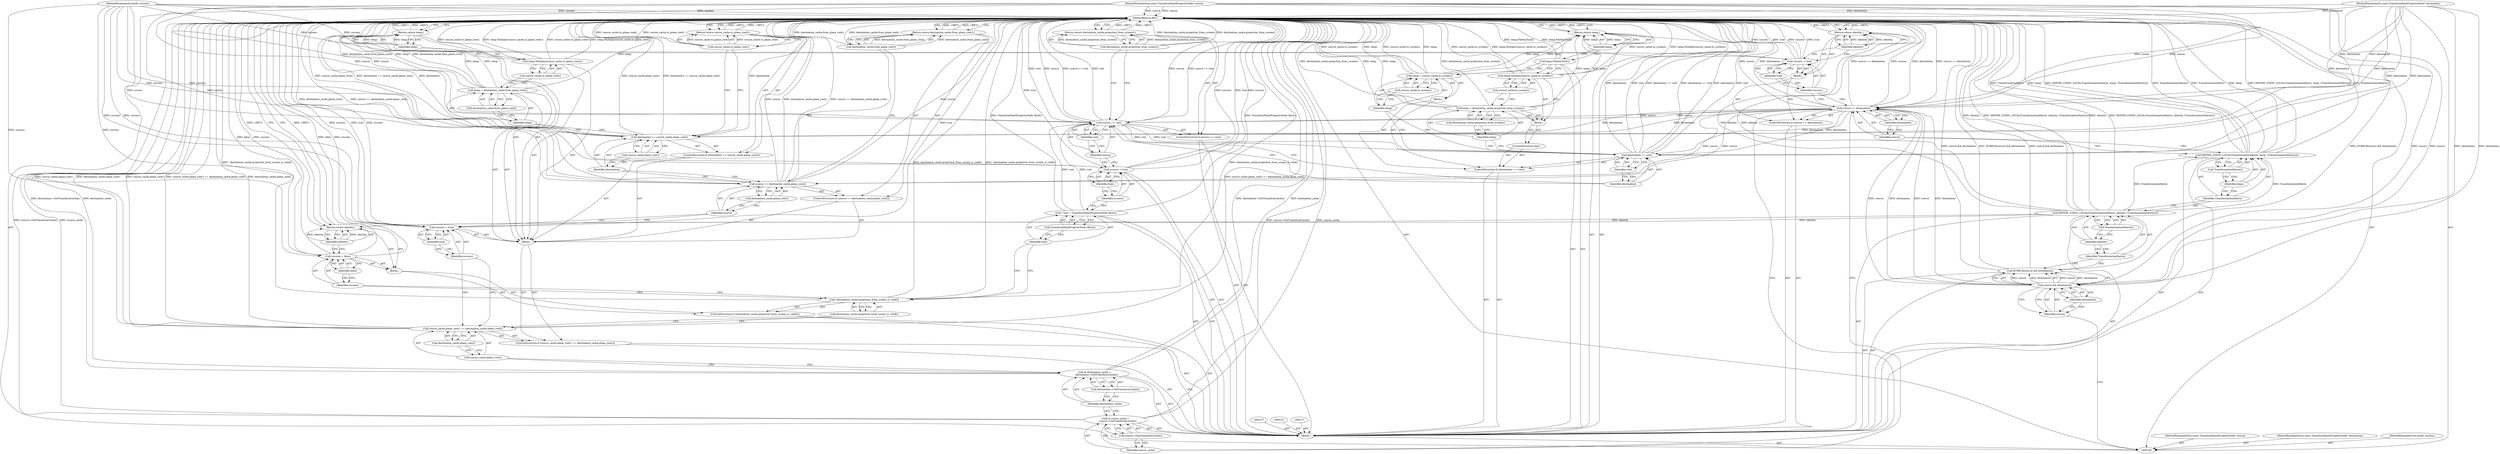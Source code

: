 digraph "1_Chrome_f911e11e7f6b5c0d6f5ee694a9871de6619889f7_45" {
"1000202" [label="(MethodReturn,RET)"];
"1000124" [label="(Identifier,true)"];
"1000122" [label="(Call,success = true)"];
"1000123" [label="(Identifier,success)"];
"1000126" [label="(Identifier,identity)"];
"1000125" [label="(Return,return identity;)"];
"1000128" [label="(Call,& source_cache =\n      source->GetTransformCache())"];
"1000129" [label="(Identifier,source_cache)"];
"1000130" [label="(Call,source->GetTransformCache())"];
"1000132" [label="(Call,& destination_cache =\n      destination->GetTransformCache())"];
"1000133" [label="(Identifier,destination_cache)"];
"1000134" [label="(Call,destination->GetTransformCache())"];
"1000135" [label="(ControlStructure,if (source_cache.plane_root() == destination_cache.plane_root()))"];
"1000138" [label="(Call,destination_cache.plane_root())"];
"1000136" [label="(Call,source_cache.plane_root() == destination_cache.plane_root())"];
"1000137" [label="(Call,source_cache.plane_root())"];
"1000139" [label="(Block,)"];
"1000101" [label="(MethodParameterIn,const TransformPaintPropertyNode* source)"];
"1000280" [label="(MethodParameterOut,const TransformPaintPropertyNode* source)"];
"1000142" [label="(Identifier,true)"];
"1000140" [label="(Call,success = true)"];
"1000141" [label="(Identifier,success)"];
"1000146" [label="(Call,destination_cache.plane_root())"];
"1000143" [label="(ControlStructure,if (source == destination_cache.plane_root()))"];
"1000144" [label="(Call,source == destination_cache.plane_root())"];
"1000145" [label="(Identifier,source)"];
"1000148" [label="(Call,destination_cache.from_plane_root())"];
"1000147" [label="(Return,return destination_cache.from_plane_root();)"];
"1000152" [label="(Call,source_cache.plane_root())"];
"1000149" [label="(ControlStructure,if (destination == source_cache.plane_root()))"];
"1000150" [label="(Call,destination == source_cache.plane_root())"];
"1000151" [label="(Identifier,destination)"];
"1000154" [label="(Call,source_cache.to_plane_root())"];
"1000153" [label="(Return,return source_cache.to_plane_root();)"];
"1000157" [label="(Call,destination_cache.from_plane_root())"];
"1000155" [label="(Call,temp = destination_cache.from_plane_root())"];
"1000156" [label="(Identifier,temp)"];
"1000159" [label="(Call,source_cache.to_plane_root())"];
"1000158" [label="(Call,temp.Multiply(source_cache.to_plane_root()))"];
"1000161" [label="(Identifier,temp)"];
"1000160" [label="(Return,return temp;)"];
"1000102" [label="(MethodParameterIn,const TransformPaintPropertyNode* destination)"];
"1000281" [label="(MethodParameterOut,const TransformPaintPropertyNode* destination)"];
"1000162" [label="(ControlStructure,if (!destination_cache.projection_from_screen_is_valid()))"];
"1000163" [label="(Call,!destination_cache.projection_from_screen_is_valid())"];
"1000165" [label="(Block,)"];
"1000164" [label="(Call,destination_cache.projection_from_screen_is_valid())"];
"1000168" [label="(Identifier,false)"];
"1000166" [label="(Call,success = false)"];
"1000167" [label="(Identifier,success)"];
"1000170" [label="(Identifier,identity)"];
"1000169" [label="(Return,return identity;)"];
"1000172" [label="(Call,* root = TransformPaintPropertyNode::Root())"];
"1000173" [label="(Identifier,root)"];
"1000174" [label="(Call,TransformPaintPropertyNode::Root())"];
"1000177" [label="(Identifier,true)"];
"1000175" [label="(Call,success = true)"];
"1000176" [label="(Identifier,success)"];
"1000181" [label="(Identifier,root)"];
"1000178" [label="(ControlStructure,if (source == root))"];
"1000179" [label="(Call,source == root)"];
"1000180" [label="(Identifier,source)"];
"1000183" [label="(Call,destination_cache.projection_from_screen())"];
"1000182" [label="(Return,return destination_cache.projection_from_screen();)"];
"1000184" [label="(ControlStructure,if (destination == root))"];
"1000187" [label="(Identifier,root)"];
"1000188" [label="(Block,)"];
"1000185" [label="(Call,destination == root)"];
"1000186" [label="(Identifier,destination)"];
"1000104" [label="(Block,)"];
"1000103" [label="(MethodParameterIn,bool& success)"];
"1000282" [label="(MethodParameterOut,bool& success)"];
"1000191" [label="(Call,source_cache.to_screen())"];
"1000189" [label="(Call,temp = source_cache.to_screen())"];
"1000190" [label="(Identifier,temp)"];
"1000192" [label="(ControlStructure,else)"];
"1000193" [label="(Block,)"];
"1000196" [label="(Call,destination_cache.projection_from_screen())"];
"1000194" [label="(Call,temp = destination_cache.projection_from_screen())"];
"1000195" [label="(Identifier,temp)"];
"1000198" [label="(Call,source_cache.to_screen())"];
"1000197" [label="(Call,temp.Multiply(source_cache.to_screen()))"];
"1000199" [label="(Call,temp.FlattenTo2d())"];
"1000200" [label="(Return,return temp;)"];
"1000201" [label="(Identifier,temp)"];
"1000108" [label="(Identifier,destination)"];
"1000105" [label="(Call,DCHECK(source && destination))"];
"1000106" [label="(Call,source && destination)"];
"1000107" [label="(Identifier,source)"];
"1000109" [label="(Call,DEFINE_STATIC_LOCAL(TransformationMatrix, identity, (TransformationMatrix())))"];
"1000110" [label="(Identifier,TransformationMatrix)"];
"1000111" [label="(Identifier,identity)"];
"1000112" [label="(Call,TransformationMatrix())"];
"1000113" [label="(Call,DEFINE_STATIC_LOCAL(TransformationMatrix, temp, (TransformationMatrix())))"];
"1000114" [label="(Identifier,TransformationMatrix)"];
"1000115" [label="(Identifier,temp)"];
"1000116" [label="(Call,TransformationMatrix())"];
"1000120" [label="(Identifier,destination)"];
"1000117" [label="(ControlStructure,if (source == destination))"];
"1000121" [label="(Block,)"];
"1000118" [label="(Call,source == destination)"];
"1000119" [label="(Identifier,source)"];
"1000202" -> "1000100"  [label="AST: "];
"1000202" -> "1000125"  [label="CFG: "];
"1000202" -> "1000147"  [label="CFG: "];
"1000202" -> "1000153"  [label="CFG: "];
"1000202" -> "1000160"  [label="CFG: "];
"1000202" -> "1000169"  [label="CFG: "];
"1000202" -> "1000182"  [label="CFG: "];
"1000202" -> "1000200"  [label="CFG: "];
"1000169" -> "1000202"  [label="DDG: <RET>"];
"1000153" -> "1000202"  [label="DDG: <RET>"];
"1000147" -> "1000202"  [label="DDG: <RET>"];
"1000125" -> "1000202"  [label="DDG: <RET>"];
"1000200" -> "1000202"  [label="DDG: <RET>"];
"1000160" -> "1000202"  [label="DDG: <RET>"];
"1000158" -> "1000202"  [label="DDG: source_cache.to_plane_root()"];
"1000158" -> "1000202"  [label="DDG: temp.Multiply(source_cache.to_plane_root())"];
"1000185" -> "1000202"  [label="DDG: destination == root"];
"1000185" -> "1000202"  [label="DDG: destination"];
"1000185" -> "1000202"  [label="DDG: root"];
"1000150" -> "1000202"  [label="DDG: destination"];
"1000150" -> "1000202"  [label="DDG: source_cache.plane_root()"];
"1000150" -> "1000202"  [label="DDG: destination == source_cache.plane_root()"];
"1000189" -> "1000202"  [label="DDG: temp"];
"1000189" -> "1000202"  [label="DDG: source_cache.to_screen()"];
"1000155" -> "1000202"  [label="DDG: destination_cache.from_plane_root()"];
"1000155" -> "1000202"  [label="DDG: temp"];
"1000179" -> "1000202"  [label="DDG: source == root"];
"1000179" -> "1000202"  [label="DDG: root"];
"1000179" -> "1000202"  [label="DDG: source"];
"1000105" -> "1000202"  [label="DDG: DCHECK(source && destination)"];
"1000105" -> "1000202"  [label="DDG: source && destination"];
"1000118" -> "1000202"  [label="DDG: source == destination"];
"1000118" -> "1000202"  [label="DDG: source"];
"1000118" -> "1000202"  [label="DDG: destination"];
"1000154" -> "1000202"  [label="DDG: source_cache.to_plane_root()"];
"1000166" -> "1000202"  [label="DDG: false"];
"1000166" -> "1000202"  [label="DDG: success"];
"1000128" -> "1000202"  [label="DDG: source->GetTransformCache()"];
"1000128" -> "1000202"  [label="DDG: source_cache"];
"1000163" -> "1000202"  [label="DDG: destination_cache.projection_from_screen_is_valid()"];
"1000163" -> "1000202"  [label="DDG: !destination_cache.projection_from_screen_is_valid()"];
"1000140" -> "1000202"  [label="DDG: true"];
"1000140" -> "1000202"  [label="DDG: success"];
"1000113" -> "1000202"  [label="DDG: TransformationMatrix"];
"1000113" -> "1000202"  [label="DDG: temp"];
"1000113" -> "1000202"  [label="DDG: DEFINE_STATIC_LOCAL(TransformationMatrix, temp, (TransformationMatrix()))"];
"1000113" -> "1000202"  [label="DDG: TransformationMatrix()"];
"1000122" -> "1000202"  [label="DDG: success"];
"1000122" -> "1000202"  [label="DDG: true"];
"1000194" -> "1000202"  [label="DDG: temp"];
"1000194" -> "1000202"  [label="DDG: destination_cache.projection_from_screen()"];
"1000144" -> "1000202"  [label="DDG: source == destination_cache.plane_root()"];
"1000144" -> "1000202"  [label="DDG: source"];
"1000144" -> "1000202"  [label="DDG: destination_cache.plane_root()"];
"1000132" -> "1000202"  [label="DDG: destination->GetTransformCache()"];
"1000132" -> "1000202"  [label="DDG: destination_cache"];
"1000103" -> "1000202"  [label="DDG: success"];
"1000148" -> "1000202"  [label="DDG: destination_cache.from_plane_root()"];
"1000175" -> "1000202"  [label="DDG: success"];
"1000175" -> "1000202"  [label="DDG: true"];
"1000102" -> "1000202"  [label="DDG: destination"];
"1000197" -> "1000202"  [label="DDG: temp.Multiply(source_cache.to_screen())"];
"1000197" -> "1000202"  [label="DDG: source_cache.to_screen()"];
"1000199" -> "1000202"  [label="DDG: temp.FlattenTo2d()"];
"1000101" -> "1000202"  [label="DDG: source"];
"1000136" -> "1000202"  [label="DDG: source_cache.plane_root() == destination_cache.plane_root()"];
"1000136" -> "1000202"  [label="DDG: destination_cache.plane_root()"];
"1000136" -> "1000202"  [label="DDG: source_cache.plane_root()"];
"1000109" -> "1000202"  [label="DDG: identity"];
"1000109" -> "1000202"  [label="DDG: DEFINE_STATIC_LOCAL(TransformationMatrix, identity, (TransformationMatrix()))"];
"1000183" -> "1000202"  [label="DDG: destination_cache.projection_from_screen()"];
"1000172" -> "1000202"  [label="DDG: TransformPaintPropertyNode::Root()"];
"1000182" -> "1000202"  [label="DDG: <RET>"];
"1000124" -> "1000122"  [label="AST: "];
"1000124" -> "1000123"  [label="CFG: "];
"1000122" -> "1000124"  [label="CFG: "];
"1000122" -> "1000121"  [label="AST: "];
"1000122" -> "1000124"  [label="CFG: "];
"1000123" -> "1000122"  [label="AST: "];
"1000124" -> "1000122"  [label="AST: "];
"1000126" -> "1000122"  [label="CFG: "];
"1000122" -> "1000202"  [label="DDG: success"];
"1000122" -> "1000202"  [label="DDG: true"];
"1000103" -> "1000122"  [label="DDG: success"];
"1000123" -> "1000122"  [label="AST: "];
"1000123" -> "1000118"  [label="CFG: "];
"1000124" -> "1000123"  [label="CFG: "];
"1000126" -> "1000125"  [label="AST: "];
"1000126" -> "1000122"  [label="CFG: "];
"1000125" -> "1000126"  [label="CFG: "];
"1000126" -> "1000125"  [label="DDG: identity"];
"1000125" -> "1000121"  [label="AST: "];
"1000125" -> "1000126"  [label="CFG: "];
"1000126" -> "1000125"  [label="AST: "];
"1000202" -> "1000125"  [label="CFG: "];
"1000125" -> "1000202"  [label="DDG: <RET>"];
"1000126" -> "1000125"  [label="DDG: identity"];
"1000109" -> "1000125"  [label="DDG: identity"];
"1000128" -> "1000104"  [label="AST: "];
"1000128" -> "1000130"  [label="CFG: "];
"1000129" -> "1000128"  [label="AST: "];
"1000130" -> "1000128"  [label="AST: "];
"1000133" -> "1000128"  [label="CFG: "];
"1000128" -> "1000202"  [label="DDG: source->GetTransformCache()"];
"1000128" -> "1000202"  [label="DDG: source_cache"];
"1000129" -> "1000128"  [label="AST: "];
"1000129" -> "1000118"  [label="CFG: "];
"1000130" -> "1000129"  [label="CFG: "];
"1000130" -> "1000128"  [label="AST: "];
"1000130" -> "1000129"  [label="CFG: "];
"1000128" -> "1000130"  [label="CFG: "];
"1000132" -> "1000104"  [label="AST: "];
"1000132" -> "1000134"  [label="CFG: "];
"1000133" -> "1000132"  [label="AST: "];
"1000134" -> "1000132"  [label="AST: "];
"1000137" -> "1000132"  [label="CFG: "];
"1000132" -> "1000202"  [label="DDG: destination->GetTransformCache()"];
"1000132" -> "1000202"  [label="DDG: destination_cache"];
"1000133" -> "1000132"  [label="AST: "];
"1000133" -> "1000128"  [label="CFG: "];
"1000134" -> "1000133"  [label="CFG: "];
"1000134" -> "1000132"  [label="AST: "];
"1000134" -> "1000133"  [label="CFG: "];
"1000132" -> "1000134"  [label="CFG: "];
"1000135" -> "1000104"  [label="AST: "];
"1000136" -> "1000135"  [label="AST: "];
"1000139" -> "1000135"  [label="AST: "];
"1000138" -> "1000136"  [label="AST: "];
"1000138" -> "1000137"  [label="CFG: "];
"1000136" -> "1000138"  [label="CFG: "];
"1000136" -> "1000135"  [label="AST: "];
"1000136" -> "1000138"  [label="CFG: "];
"1000137" -> "1000136"  [label="AST: "];
"1000138" -> "1000136"  [label="AST: "];
"1000141" -> "1000136"  [label="CFG: "];
"1000164" -> "1000136"  [label="CFG: "];
"1000136" -> "1000202"  [label="DDG: source_cache.plane_root() == destination_cache.plane_root()"];
"1000136" -> "1000202"  [label="DDG: destination_cache.plane_root()"];
"1000136" -> "1000202"  [label="DDG: source_cache.plane_root()"];
"1000137" -> "1000136"  [label="AST: "];
"1000137" -> "1000132"  [label="CFG: "];
"1000138" -> "1000137"  [label="CFG: "];
"1000139" -> "1000135"  [label="AST: "];
"1000140" -> "1000139"  [label="AST: "];
"1000143" -> "1000139"  [label="AST: "];
"1000149" -> "1000139"  [label="AST: "];
"1000155" -> "1000139"  [label="AST: "];
"1000158" -> "1000139"  [label="AST: "];
"1000160" -> "1000139"  [label="AST: "];
"1000101" -> "1000100"  [label="AST: "];
"1000101" -> "1000202"  [label="DDG: source"];
"1000101" -> "1000106"  [label="DDG: source"];
"1000101" -> "1000118"  [label="DDG: source"];
"1000101" -> "1000144"  [label="DDG: source"];
"1000101" -> "1000179"  [label="DDG: source"];
"1000280" -> "1000100"  [label="AST: "];
"1000142" -> "1000140"  [label="AST: "];
"1000142" -> "1000141"  [label="CFG: "];
"1000140" -> "1000142"  [label="CFG: "];
"1000140" -> "1000139"  [label="AST: "];
"1000140" -> "1000142"  [label="CFG: "];
"1000141" -> "1000140"  [label="AST: "];
"1000142" -> "1000140"  [label="AST: "];
"1000145" -> "1000140"  [label="CFG: "];
"1000140" -> "1000202"  [label="DDG: true"];
"1000140" -> "1000202"  [label="DDG: success"];
"1000103" -> "1000140"  [label="DDG: success"];
"1000141" -> "1000140"  [label="AST: "];
"1000141" -> "1000136"  [label="CFG: "];
"1000142" -> "1000141"  [label="CFG: "];
"1000146" -> "1000144"  [label="AST: "];
"1000146" -> "1000145"  [label="CFG: "];
"1000144" -> "1000146"  [label="CFG: "];
"1000143" -> "1000139"  [label="AST: "];
"1000144" -> "1000143"  [label="AST: "];
"1000147" -> "1000143"  [label="AST: "];
"1000144" -> "1000143"  [label="AST: "];
"1000144" -> "1000146"  [label="CFG: "];
"1000145" -> "1000144"  [label="AST: "];
"1000146" -> "1000144"  [label="AST: "];
"1000148" -> "1000144"  [label="CFG: "];
"1000151" -> "1000144"  [label="CFG: "];
"1000144" -> "1000202"  [label="DDG: source == destination_cache.plane_root()"];
"1000144" -> "1000202"  [label="DDG: source"];
"1000144" -> "1000202"  [label="DDG: destination_cache.plane_root()"];
"1000118" -> "1000144"  [label="DDG: source"];
"1000101" -> "1000144"  [label="DDG: source"];
"1000145" -> "1000144"  [label="AST: "];
"1000145" -> "1000140"  [label="CFG: "];
"1000146" -> "1000145"  [label="CFG: "];
"1000148" -> "1000147"  [label="AST: "];
"1000148" -> "1000144"  [label="CFG: "];
"1000147" -> "1000148"  [label="CFG: "];
"1000148" -> "1000202"  [label="DDG: destination_cache.from_plane_root()"];
"1000148" -> "1000147"  [label="DDG: destination_cache.from_plane_root()"];
"1000147" -> "1000143"  [label="AST: "];
"1000147" -> "1000148"  [label="CFG: "];
"1000148" -> "1000147"  [label="AST: "];
"1000202" -> "1000147"  [label="CFG: "];
"1000147" -> "1000202"  [label="DDG: <RET>"];
"1000148" -> "1000147"  [label="DDG: destination_cache.from_plane_root()"];
"1000152" -> "1000150"  [label="AST: "];
"1000152" -> "1000151"  [label="CFG: "];
"1000150" -> "1000152"  [label="CFG: "];
"1000149" -> "1000139"  [label="AST: "];
"1000150" -> "1000149"  [label="AST: "];
"1000153" -> "1000149"  [label="AST: "];
"1000150" -> "1000149"  [label="AST: "];
"1000150" -> "1000152"  [label="CFG: "];
"1000151" -> "1000150"  [label="AST: "];
"1000152" -> "1000150"  [label="AST: "];
"1000154" -> "1000150"  [label="CFG: "];
"1000156" -> "1000150"  [label="CFG: "];
"1000150" -> "1000202"  [label="DDG: destination"];
"1000150" -> "1000202"  [label="DDG: source_cache.plane_root()"];
"1000150" -> "1000202"  [label="DDG: destination == source_cache.plane_root()"];
"1000118" -> "1000150"  [label="DDG: destination"];
"1000102" -> "1000150"  [label="DDG: destination"];
"1000151" -> "1000150"  [label="AST: "];
"1000151" -> "1000144"  [label="CFG: "];
"1000152" -> "1000151"  [label="CFG: "];
"1000154" -> "1000153"  [label="AST: "];
"1000154" -> "1000150"  [label="CFG: "];
"1000153" -> "1000154"  [label="CFG: "];
"1000154" -> "1000202"  [label="DDG: source_cache.to_plane_root()"];
"1000154" -> "1000153"  [label="DDG: source_cache.to_plane_root()"];
"1000153" -> "1000149"  [label="AST: "];
"1000153" -> "1000154"  [label="CFG: "];
"1000154" -> "1000153"  [label="AST: "];
"1000202" -> "1000153"  [label="CFG: "];
"1000153" -> "1000202"  [label="DDG: <RET>"];
"1000154" -> "1000153"  [label="DDG: source_cache.to_plane_root()"];
"1000157" -> "1000155"  [label="AST: "];
"1000157" -> "1000156"  [label="CFG: "];
"1000155" -> "1000157"  [label="CFG: "];
"1000155" -> "1000139"  [label="AST: "];
"1000155" -> "1000157"  [label="CFG: "];
"1000156" -> "1000155"  [label="AST: "];
"1000157" -> "1000155"  [label="AST: "];
"1000159" -> "1000155"  [label="CFG: "];
"1000155" -> "1000202"  [label="DDG: destination_cache.from_plane_root()"];
"1000155" -> "1000202"  [label="DDG: temp"];
"1000155" -> "1000160"  [label="DDG: temp"];
"1000156" -> "1000155"  [label="AST: "];
"1000156" -> "1000150"  [label="CFG: "];
"1000157" -> "1000156"  [label="CFG: "];
"1000159" -> "1000158"  [label="AST: "];
"1000159" -> "1000155"  [label="CFG: "];
"1000158" -> "1000159"  [label="CFG: "];
"1000158" -> "1000139"  [label="AST: "];
"1000158" -> "1000159"  [label="CFG: "];
"1000159" -> "1000158"  [label="AST: "];
"1000161" -> "1000158"  [label="CFG: "];
"1000158" -> "1000202"  [label="DDG: source_cache.to_plane_root()"];
"1000158" -> "1000202"  [label="DDG: temp.Multiply(source_cache.to_plane_root())"];
"1000161" -> "1000160"  [label="AST: "];
"1000161" -> "1000158"  [label="CFG: "];
"1000160" -> "1000161"  [label="CFG: "];
"1000161" -> "1000160"  [label="DDG: temp"];
"1000160" -> "1000139"  [label="AST: "];
"1000160" -> "1000161"  [label="CFG: "];
"1000161" -> "1000160"  [label="AST: "];
"1000202" -> "1000160"  [label="CFG: "];
"1000160" -> "1000202"  [label="DDG: <RET>"];
"1000161" -> "1000160"  [label="DDG: temp"];
"1000155" -> "1000160"  [label="DDG: temp"];
"1000102" -> "1000100"  [label="AST: "];
"1000102" -> "1000202"  [label="DDG: destination"];
"1000102" -> "1000106"  [label="DDG: destination"];
"1000102" -> "1000118"  [label="DDG: destination"];
"1000102" -> "1000150"  [label="DDG: destination"];
"1000102" -> "1000185"  [label="DDG: destination"];
"1000281" -> "1000100"  [label="AST: "];
"1000162" -> "1000104"  [label="AST: "];
"1000163" -> "1000162"  [label="AST: "];
"1000165" -> "1000162"  [label="AST: "];
"1000163" -> "1000162"  [label="AST: "];
"1000163" -> "1000164"  [label="CFG: "];
"1000164" -> "1000163"  [label="AST: "];
"1000167" -> "1000163"  [label="CFG: "];
"1000173" -> "1000163"  [label="CFG: "];
"1000163" -> "1000202"  [label="DDG: destination_cache.projection_from_screen_is_valid()"];
"1000163" -> "1000202"  [label="DDG: !destination_cache.projection_from_screen_is_valid()"];
"1000165" -> "1000162"  [label="AST: "];
"1000166" -> "1000165"  [label="AST: "];
"1000169" -> "1000165"  [label="AST: "];
"1000164" -> "1000163"  [label="AST: "];
"1000164" -> "1000136"  [label="CFG: "];
"1000163" -> "1000164"  [label="CFG: "];
"1000168" -> "1000166"  [label="AST: "];
"1000168" -> "1000167"  [label="CFG: "];
"1000166" -> "1000168"  [label="CFG: "];
"1000166" -> "1000165"  [label="AST: "];
"1000166" -> "1000168"  [label="CFG: "];
"1000167" -> "1000166"  [label="AST: "];
"1000168" -> "1000166"  [label="AST: "];
"1000170" -> "1000166"  [label="CFG: "];
"1000166" -> "1000202"  [label="DDG: false"];
"1000166" -> "1000202"  [label="DDG: success"];
"1000103" -> "1000166"  [label="DDG: success"];
"1000167" -> "1000166"  [label="AST: "];
"1000167" -> "1000163"  [label="CFG: "];
"1000168" -> "1000167"  [label="CFG: "];
"1000170" -> "1000169"  [label="AST: "];
"1000170" -> "1000166"  [label="CFG: "];
"1000169" -> "1000170"  [label="CFG: "];
"1000170" -> "1000169"  [label="DDG: identity"];
"1000169" -> "1000165"  [label="AST: "];
"1000169" -> "1000170"  [label="CFG: "];
"1000170" -> "1000169"  [label="AST: "];
"1000202" -> "1000169"  [label="CFG: "];
"1000169" -> "1000202"  [label="DDG: <RET>"];
"1000170" -> "1000169"  [label="DDG: identity"];
"1000109" -> "1000169"  [label="DDG: identity"];
"1000172" -> "1000104"  [label="AST: "];
"1000172" -> "1000174"  [label="CFG: "];
"1000173" -> "1000172"  [label="AST: "];
"1000174" -> "1000172"  [label="AST: "];
"1000176" -> "1000172"  [label="CFG: "];
"1000172" -> "1000202"  [label="DDG: TransformPaintPropertyNode::Root()"];
"1000172" -> "1000179"  [label="DDG: root"];
"1000173" -> "1000172"  [label="AST: "];
"1000173" -> "1000163"  [label="CFG: "];
"1000174" -> "1000173"  [label="CFG: "];
"1000174" -> "1000172"  [label="AST: "];
"1000174" -> "1000173"  [label="CFG: "];
"1000172" -> "1000174"  [label="CFG: "];
"1000177" -> "1000175"  [label="AST: "];
"1000177" -> "1000176"  [label="CFG: "];
"1000175" -> "1000177"  [label="CFG: "];
"1000175" -> "1000104"  [label="AST: "];
"1000175" -> "1000177"  [label="CFG: "];
"1000176" -> "1000175"  [label="AST: "];
"1000177" -> "1000175"  [label="AST: "];
"1000180" -> "1000175"  [label="CFG: "];
"1000175" -> "1000202"  [label="DDG: success"];
"1000175" -> "1000202"  [label="DDG: true"];
"1000103" -> "1000175"  [label="DDG: success"];
"1000176" -> "1000175"  [label="AST: "];
"1000176" -> "1000172"  [label="CFG: "];
"1000177" -> "1000176"  [label="CFG: "];
"1000181" -> "1000179"  [label="AST: "];
"1000181" -> "1000180"  [label="CFG: "];
"1000179" -> "1000181"  [label="CFG: "];
"1000178" -> "1000104"  [label="AST: "];
"1000179" -> "1000178"  [label="AST: "];
"1000182" -> "1000178"  [label="AST: "];
"1000179" -> "1000178"  [label="AST: "];
"1000179" -> "1000181"  [label="CFG: "];
"1000180" -> "1000179"  [label="AST: "];
"1000181" -> "1000179"  [label="AST: "];
"1000183" -> "1000179"  [label="CFG: "];
"1000186" -> "1000179"  [label="CFG: "];
"1000179" -> "1000202"  [label="DDG: source == root"];
"1000179" -> "1000202"  [label="DDG: root"];
"1000179" -> "1000202"  [label="DDG: source"];
"1000118" -> "1000179"  [label="DDG: source"];
"1000101" -> "1000179"  [label="DDG: source"];
"1000172" -> "1000179"  [label="DDG: root"];
"1000179" -> "1000185"  [label="DDG: root"];
"1000180" -> "1000179"  [label="AST: "];
"1000180" -> "1000175"  [label="CFG: "];
"1000181" -> "1000180"  [label="CFG: "];
"1000183" -> "1000182"  [label="AST: "];
"1000183" -> "1000179"  [label="CFG: "];
"1000182" -> "1000183"  [label="CFG: "];
"1000183" -> "1000202"  [label="DDG: destination_cache.projection_from_screen()"];
"1000183" -> "1000182"  [label="DDG: destination_cache.projection_from_screen()"];
"1000182" -> "1000178"  [label="AST: "];
"1000182" -> "1000183"  [label="CFG: "];
"1000183" -> "1000182"  [label="AST: "];
"1000202" -> "1000182"  [label="CFG: "];
"1000182" -> "1000202"  [label="DDG: <RET>"];
"1000183" -> "1000182"  [label="DDG: destination_cache.projection_from_screen()"];
"1000184" -> "1000104"  [label="AST: "];
"1000185" -> "1000184"  [label="AST: "];
"1000188" -> "1000184"  [label="AST: "];
"1000192" -> "1000184"  [label="AST: "];
"1000187" -> "1000185"  [label="AST: "];
"1000187" -> "1000186"  [label="CFG: "];
"1000185" -> "1000187"  [label="CFG: "];
"1000188" -> "1000184"  [label="AST: "];
"1000189" -> "1000188"  [label="AST: "];
"1000185" -> "1000184"  [label="AST: "];
"1000185" -> "1000187"  [label="CFG: "];
"1000186" -> "1000185"  [label="AST: "];
"1000187" -> "1000185"  [label="AST: "];
"1000190" -> "1000185"  [label="CFG: "];
"1000195" -> "1000185"  [label="CFG: "];
"1000185" -> "1000202"  [label="DDG: destination == root"];
"1000185" -> "1000202"  [label="DDG: destination"];
"1000185" -> "1000202"  [label="DDG: root"];
"1000118" -> "1000185"  [label="DDG: destination"];
"1000102" -> "1000185"  [label="DDG: destination"];
"1000179" -> "1000185"  [label="DDG: root"];
"1000186" -> "1000185"  [label="AST: "];
"1000186" -> "1000179"  [label="CFG: "];
"1000187" -> "1000186"  [label="CFG: "];
"1000104" -> "1000100"  [label="AST: "];
"1000105" -> "1000104"  [label="AST: "];
"1000109" -> "1000104"  [label="AST: "];
"1000113" -> "1000104"  [label="AST: "];
"1000117" -> "1000104"  [label="AST: "];
"1000127" -> "1000104"  [label="AST: "];
"1000128" -> "1000104"  [label="AST: "];
"1000131" -> "1000104"  [label="AST: "];
"1000132" -> "1000104"  [label="AST: "];
"1000135" -> "1000104"  [label="AST: "];
"1000162" -> "1000104"  [label="AST: "];
"1000171" -> "1000104"  [label="AST: "];
"1000172" -> "1000104"  [label="AST: "];
"1000175" -> "1000104"  [label="AST: "];
"1000178" -> "1000104"  [label="AST: "];
"1000184" -> "1000104"  [label="AST: "];
"1000199" -> "1000104"  [label="AST: "];
"1000200" -> "1000104"  [label="AST: "];
"1000103" -> "1000100"  [label="AST: "];
"1000103" -> "1000202"  [label="DDG: success"];
"1000103" -> "1000122"  [label="DDG: success"];
"1000103" -> "1000140"  [label="DDG: success"];
"1000103" -> "1000166"  [label="DDG: success"];
"1000103" -> "1000175"  [label="DDG: success"];
"1000282" -> "1000100"  [label="AST: "];
"1000191" -> "1000189"  [label="AST: "];
"1000191" -> "1000190"  [label="CFG: "];
"1000189" -> "1000191"  [label="CFG: "];
"1000189" -> "1000188"  [label="AST: "];
"1000189" -> "1000191"  [label="CFG: "];
"1000190" -> "1000189"  [label="AST: "];
"1000191" -> "1000189"  [label="AST: "];
"1000199" -> "1000189"  [label="CFG: "];
"1000189" -> "1000202"  [label="DDG: temp"];
"1000189" -> "1000202"  [label="DDG: source_cache.to_screen()"];
"1000189" -> "1000200"  [label="DDG: temp"];
"1000190" -> "1000189"  [label="AST: "];
"1000190" -> "1000185"  [label="CFG: "];
"1000191" -> "1000190"  [label="CFG: "];
"1000192" -> "1000184"  [label="AST: "];
"1000193" -> "1000192"  [label="AST: "];
"1000193" -> "1000192"  [label="AST: "];
"1000194" -> "1000193"  [label="AST: "];
"1000197" -> "1000193"  [label="AST: "];
"1000196" -> "1000194"  [label="AST: "];
"1000196" -> "1000195"  [label="CFG: "];
"1000194" -> "1000196"  [label="CFG: "];
"1000194" -> "1000193"  [label="AST: "];
"1000194" -> "1000196"  [label="CFG: "];
"1000195" -> "1000194"  [label="AST: "];
"1000196" -> "1000194"  [label="AST: "];
"1000198" -> "1000194"  [label="CFG: "];
"1000194" -> "1000202"  [label="DDG: temp"];
"1000194" -> "1000202"  [label="DDG: destination_cache.projection_from_screen()"];
"1000194" -> "1000200"  [label="DDG: temp"];
"1000195" -> "1000194"  [label="AST: "];
"1000195" -> "1000185"  [label="CFG: "];
"1000196" -> "1000195"  [label="CFG: "];
"1000198" -> "1000197"  [label="AST: "];
"1000198" -> "1000194"  [label="CFG: "];
"1000197" -> "1000198"  [label="CFG: "];
"1000197" -> "1000193"  [label="AST: "];
"1000197" -> "1000198"  [label="CFG: "];
"1000198" -> "1000197"  [label="AST: "];
"1000199" -> "1000197"  [label="CFG: "];
"1000197" -> "1000202"  [label="DDG: temp.Multiply(source_cache.to_screen())"];
"1000197" -> "1000202"  [label="DDG: source_cache.to_screen()"];
"1000199" -> "1000104"  [label="AST: "];
"1000199" -> "1000189"  [label="CFG: "];
"1000199" -> "1000197"  [label="CFG: "];
"1000201" -> "1000199"  [label="CFG: "];
"1000199" -> "1000202"  [label="DDG: temp.FlattenTo2d()"];
"1000200" -> "1000104"  [label="AST: "];
"1000200" -> "1000201"  [label="CFG: "];
"1000201" -> "1000200"  [label="AST: "];
"1000202" -> "1000200"  [label="CFG: "];
"1000200" -> "1000202"  [label="DDG: <RET>"];
"1000201" -> "1000200"  [label="DDG: temp"];
"1000189" -> "1000200"  [label="DDG: temp"];
"1000194" -> "1000200"  [label="DDG: temp"];
"1000201" -> "1000200"  [label="AST: "];
"1000201" -> "1000199"  [label="CFG: "];
"1000200" -> "1000201"  [label="CFG: "];
"1000201" -> "1000200"  [label="DDG: temp"];
"1000108" -> "1000106"  [label="AST: "];
"1000108" -> "1000107"  [label="CFG: "];
"1000106" -> "1000108"  [label="CFG: "];
"1000105" -> "1000104"  [label="AST: "];
"1000105" -> "1000106"  [label="CFG: "];
"1000106" -> "1000105"  [label="AST: "];
"1000110" -> "1000105"  [label="CFG: "];
"1000105" -> "1000202"  [label="DDG: DCHECK(source && destination)"];
"1000105" -> "1000202"  [label="DDG: source && destination"];
"1000106" -> "1000105"  [label="DDG: source"];
"1000106" -> "1000105"  [label="DDG: destination"];
"1000106" -> "1000105"  [label="AST: "];
"1000106" -> "1000107"  [label="CFG: "];
"1000106" -> "1000108"  [label="CFG: "];
"1000107" -> "1000106"  [label="AST: "];
"1000108" -> "1000106"  [label="AST: "];
"1000105" -> "1000106"  [label="CFG: "];
"1000106" -> "1000105"  [label="DDG: source"];
"1000106" -> "1000105"  [label="DDG: destination"];
"1000101" -> "1000106"  [label="DDG: source"];
"1000102" -> "1000106"  [label="DDG: destination"];
"1000106" -> "1000118"  [label="DDG: source"];
"1000106" -> "1000118"  [label="DDG: destination"];
"1000107" -> "1000106"  [label="AST: "];
"1000107" -> "1000100"  [label="CFG: "];
"1000108" -> "1000107"  [label="CFG: "];
"1000106" -> "1000107"  [label="CFG: "];
"1000109" -> "1000104"  [label="AST: "];
"1000109" -> "1000112"  [label="CFG: "];
"1000110" -> "1000109"  [label="AST: "];
"1000111" -> "1000109"  [label="AST: "];
"1000112" -> "1000109"  [label="AST: "];
"1000114" -> "1000109"  [label="CFG: "];
"1000109" -> "1000202"  [label="DDG: identity"];
"1000109" -> "1000202"  [label="DDG: DEFINE_STATIC_LOCAL(TransformationMatrix, identity, (TransformationMatrix()))"];
"1000109" -> "1000113"  [label="DDG: TransformationMatrix"];
"1000109" -> "1000125"  [label="DDG: identity"];
"1000109" -> "1000169"  [label="DDG: identity"];
"1000110" -> "1000109"  [label="AST: "];
"1000110" -> "1000105"  [label="CFG: "];
"1000111" -> "1000110"  [label="CFG: "];
"1000111" -> "1000109"  [label="AST: "];
"1000111" -> "1000110"  [label="CFG: "];
"1000112" -> "1000111"  [label="CFG: "];
"1000112" -> "1000109"  [label="AST: "];
"1000112" -> "1000111"  [label="CFG: "];
"1000109" -> "1000112"  [label="CFG: "];
"1000113" -> "1000104"  [label="AST: "];
"1000113" -> "1000116"  [label="CFG: "];
"1000114" -> "1000113"  [label="AST: "];
"1000115" -> "1000113"  [label="AST: "];
"1000116" -> "1000113"  [label="AST: "];
"1000119" -> "1000113"  [label="CFG: "];
"1000113" -> "1000202"  [label="DDG: TransformationMatrix"];
"1000113" -> "1000202"  [label="DDG: temp"];
"1000113" -> "1000202"  [label="DDG: DEFINE_STATIC_LOCAL(TransformationMatrix, temp, (TransformationMatrix()))"];
"1000113" -> "1000202"  [label="DDG: TransformationMatrix()"];
"1000109" -> "1000113"  [label="DDG: TransformationMatrix"];
"1000114" -> "1000113"  [label="AST: "];
"1000114" -> "1000109"  [label="CFG: "];
"1000115" -> "1000114"  [label="CFG: "];
"1000115" -> "1000113"  [label="AST: "];
"1000115" -> "1000114"  [label="CFG: "];
"1000116" -> "1000115"  [label="CFG: "];
"1000116" -> "1000113"  [label="AST: "];
"1000116" -> "1000115"  [label="CFG: "];
"1000113" -> "1000116"  [label="CFG: "];
"1000120" -> "1000118"  [label="AST: "];
"1000120" -> "1000119"  [label="CFG: "];
"1000118" -> "1000120"  [label="CFG: "];
"1000117" -> "1000104"  [label="AST: "];
"1000118" -> "1000117"  [label="AST: "];
"1000121" -> "1000117"  [label="AST: "];
"1000121" -> "1000117"  [label="AST: "];
"1000122" -> "1000121"  [label="AST: "];
"1000125" -> "1000121"  [label="AST: "];
"1000118" -> "1000117"  [label="AST: "];
"1000118" -> "1000120"  [label="CFG: "];
"1000119" -> "1000118"  [label="AST: "];
"1000120" -> "1000118"  [label="AST: "];
"1000123" -> "1000118"  [label="CFG: "];
"1000129" -> "1000118"  [label="CFG: "];
"1000118" -> "1000202"  [label="DDG: source == destination"];
"1000118" -> "1000202"  [label="DDG: source"];
"1000118" -> "1000202"  [label="DDG: destination"];
"1000106" -> "1000118"  [label="DDG: source"];
"1000106" -> "1000118"  [label="DDG: destination"];
"1000101" -> "1000118"  [label="DDG: source"];
"1000102" -> "1000118"  [label="DDG: destination"];
"1000118" -> "1000144"  [label="DDG: source"];
"1000118" -> "1000150"  [label="DDG: destination"];
"1000118" -> "1000179"  [label="DDG: source"];
"1000118" -> "1000185"  [label="DDG: destination"];
"1000119" -> "1000118"  [label="AST: "];
"1000119" -> "1000113"  [label="CFG: "];
"1000120" -> "1000119"  [label="CFG: "];
}
